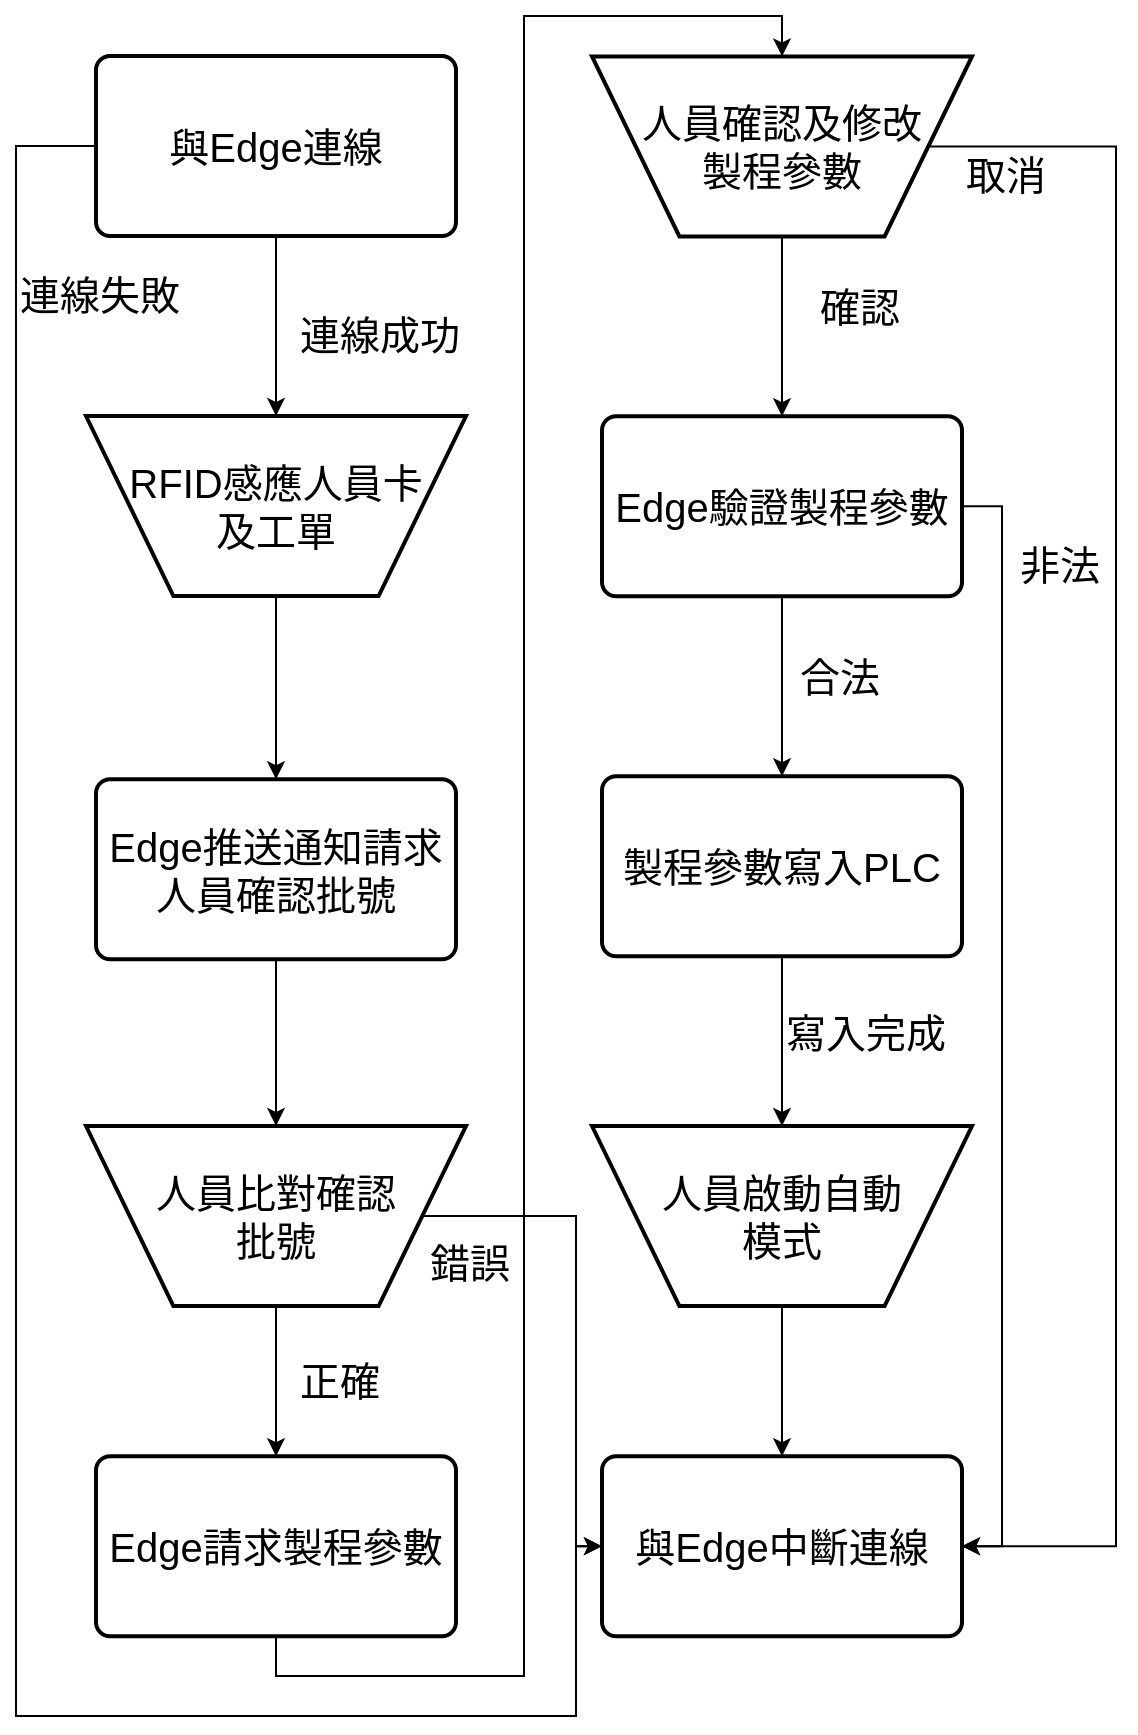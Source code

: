 <mxfile version="10.5.2" type="github"><diagram id="V25u5ZHMWEcy3zKlxVcw" name="第1頁"><mxGraphModel dx="1010" dy="1756" grid="1" gridSize="10" guides="1" tooltips="1" connect="1" arrows="1" fold="1" page="1" pageScale="1" pageWidth="827" pageHeight="1169" math="0" shadow="0"><root><mxCell id="0"/><mxCell id="1" parent="0"/><mxCell id="it0RfhnGmiHE9BNJvmoi-16" style="edgeStyle=orthogonalEdgeStyle;rounded=0;orthogonalLoop=1;jettySize=auto;html=1;entryX=0.5;entryY=0;entryDx=0;entryDy=0;fontSize=20;" edge="1" parent="1" source="it0RfhnGmiHE9BNJvmoi-2" target="it0RfhnGmiHE9BNJvmoi-7"><mxGeometry relative="1" as="geometry"/></mxCell><mxCell id="it0RfhnGmiHE9BNJvmoi-26" style="edgeStyle=orthogonalEdgeStyle;rounded=0;orthogonalLoop=1;jettySize=auto;html=1;entryX=0;entryY=0.5;entryDx=0;entryDy=0;fontSize=20;" edge="1" parent="1" source="it0RfhnGmiHE9BNJvmoi-2" target="it0RfhnGmiHE9BNJvmoi-14"><mxGeometry relative="1" as="geometry"><Array as="points"><mxPoint x="30" y="-1075"/><mxPoint x="30" y="-290"/><mxPoint x="310" y="-290"/><mxPoint x="310" y="-375"/></Array></mxGeometry></mxCell><mxCell id="it0RfhnGmiHE9BNJvmoi-2" value="&lt;font style=&quot;font-size: 20px&quot;&gt;與Edge連線&lt;/font&gt;" style="rounded=1;whiteSpace=wrap;html=1;absoluteArcSize=1;arcSize=14;strokeWidth=2;" vertex="1" parent="1"><mxGeometry x="70" y="-1120" width="180" height="90" as="geometry"/></mxCell><mxCell id="it0RfhnGmiHE9BNJvmoi-5" value="&lt;font style=&quot;font-size: 20px&quot;&gt;連線成功&lt;/font&gt;" style="text;html=1;resizable=0;points=[];autosize=1;align=left;verticalAlign=top;spacingTop=-4;" vertex="1" parent="1"><mxGeometry x="170" y="-995" width="100" height="20" as="geometry"/></mxCell><mxCell id="it0RfhnGmiHE9BNJvmoi-17" style="edgeStyle=orthogonalEdgeStyle;rounded=0;orthogonalLoop=1;jettySize=auto;html=1;entryX=0.5;entryY=0;entryDx=0;entryDy=0;fontSize=20;" edge="1" parent="1" source="it0RfhnGmiHE9BNJvmoi-7" target="it0RfhnGmiHE9BNJvmoi-8"><mxGeometry relative="1" as="geometry"/></mxCell><mxCell id="it0RfhnGmiHE9BNJvmoi-7" value="&lt;span style=&quot;font-size: 20px;&quot;&gt;RFID感應人員卡&lt;/span&gt;&lt;br style=&quot;font-size: 20px;&quot;&gt;&lt;span style=&quot;font-size: 20px;&quot;&gt;及工單&lt;/span&gt;" style="verticalLabelPosition=middle;verticalAlign=middle;html=1;strokeWidth=2;shape=trapezoid;perimeter=trapezoidPerimeter;whiteSpace=wrap;size=0.23;arcSize=10;flipV=1;labelPosition=center;align=center;fontSize=20;" vertex="1" parent="1"><mxGeometry x="65" y="-940" width="190" height="90" as="geometry"/></mxCell><mxCell id="it0RfhnGmiHE9BNJvmoi-19" style="edgeStyle=orthogonalEdgeStyle;rounded=0;orthogonalLoop=1;jettySize=auto;html=1;fontSize=20;" edge="1" parent="1" source="it0RfhnGmiHE9BNJvmoi-8" target="it0RfhnGmiHE9BNJvmoi-9"><mxGeometry relative="1" as="geometry"/></mxCell><mxCell id="it0RfhnGmiHE9BNJvmoi-8" value="&lt;span style=&quot;font-size: 20px&quot;&gt;Edge推送通知請求人員確認批號&lt;/span&gt;" style="rounded=1;whiteSpace=wrap;html=1;absoluteArcSize=1;arcSize=14;strokeWidth=2;" vertex="1" parent="1"><mxGeometry x="70" y="-758.4" width="180" height="90" as="geometry"/></mxCell><mxCell id="it0RfhnGmiHE9BNJvmoi-20" style="edgeStyle=orthogonalEdgeStyle;rounded=0;orthogonalLoop=1;jettySize=auto;html=1;fontSize=20;" edge="1" parent="1" source="it0RfhnGmiHE9BNJvmoi-9" target="it0RfhnGmiHE9BNJvmoi-10"><mxGeometry relative="1" as="geometry"/></mxCell><mxCell id="it0RfhnGmiHE9BNJvmoi-29" style="edgeStyle=orthogonalEdgeStyle;rounded=0;orthogonalLoop=1;jettySize=auto;html=1;entryX=0;entryY=0.5;entryDx=0;entryDy=0;fontSize=20;" edge="1" parent="1" source="it0RfhnGmiHE9BNJvmoi-9" target="it0RfhnGmiHE9BNJvmoi-14"><mxGeometry relative="1" as="geometry"><Array as="points"><mxPoint x="310" y="-540"/><mxPoint x="310" y="-375"/></Array></mxGeometry></mxCell><mxCell id="it0RfhnGmiHE9BNJvmoi-9" value="人員比對確認&lt;br&gt;批號" style="verticalLabelPosition=middle;verticalAlign=middle;html=1;strokeWidth=2;shape=trapezoid;perimeter=trapezoidPerimeter;whiteSpace=wrap;size=0.23;arcSize=10;flipV=1;labelPosition=center;align=center;fontSize=20;" vertex="1" parent="1"><mxGeometry x="65" y="-585" width="190" height="90" as="geometry"/></mxCell><mxCell id="it0RfhnGmiHE9BNJvmoi-21" style="edgeStyle=orthogonalEdgeStyle;rounded=0;orthogonalLoop=1;jettySize=auto;html=1;fontSize=20;entryX=0.5;entryY=0;entryDx=0;entryDy=0;" edge="1" parent="1" source="it0RfhnGmiHE9BNJvmoi-10" target="it0RfhnGmiHE9BNJvmoi-11"><mxGeometry relative="1" as="geometry"><mxPoint x="280" y="-1151.6" as="targetPoint"/><Array as="points"><mxPoint x="160" y="-310"/><mxPoint x="284" y="-310"/><mxPoint x="284" y="-1140"/><mxPoint x="413" y="-1140"/></Array></mxGeometry></mxCell><mxCell id="it0RfhnGmiHE9BNJvmoi-10" value="&lt;span&gt;&lt;font style=&quot;font-size: 20px&quot;&gt;Edge請求製程參數&lt;/font&gt;&lt;/span&gt;" style="rounded=1;whiteSpace=wrap;html=1;absoluteArcSize=1;arcSize=14;strokeWidth=2;" vertex="1" parent="1"><mxGeometry x="70" y="-419.9" width="180" height="90" as="geometry"/></mxCell><mxCell id="it0RfhnGmiHE9BNJvmoi-22" style="edgeStyle=orthogonalEdgeStyle;rounded=0;orthogonalLoop=1;jettySize=auto;html=1;fontSize=20;" edge="1" parent="1" source="it0RfhnGmiHE9BNJvmoi-11" target="it0RfhnGmiHE9BNJvmoi-12"><mxGeometry relative="1" as="geometry"/></mxCell><mxCell id="it0RfhnGmiHE9BNJvmoi-25" style="edgeStyle=orthogonalEdgeStyle;rounded=0;orthogonalLoop=1;jettySize=auto;html=1;entryX=1;entryY=0.5;entryDx=0;entryDy=0;fontSize=20;" edge="1" parent="1" source="it0RfhnGmiHE9BNJvmoi-11" target="it0RfhnGmiHE9BNJvmoi-14"><mxGeometry relative="1" as="geometry"><Array as="points"><mxPoint x="580" y="-1075"/><mxPoint x="580" y="-375"/></Array></mxGeometry></mxCell><mxCell id="it0RfhnGmiHE9BNJvmoi-11" value="人員確認及修改&lt;br&gt;製程參數&lt;br&gt;" style="verticalLabelPosition=middle;verticalAlign=middle;html=1;strokeWidth=2;shape=trapezoid;perimeter=trapezoidPerimeter;whiteSpace=wrap;size=0.23;arcSize=10;flipV=1;labelPosition=center;align=center;fontSize=20;" vertex="1" parent="1"><mxGeometry x="318" y="-1119.8" width="190" height="90" as="geometry"/></mxCell><mxCell id="it0RfhnGmiHE9BNJvmoi-32" style="edgeStyle=orthogonalEdgeStyle;rounded=0;orthogonalLoop=1;jettySize=auto;html=1;entryX=0.5;entryY=0;entryDx=0;entryDy=0;fontSize=20;" edge="1" parent="1" source="it0RfhnGmiHE9BNJvmoi-12" target="it0RfhnGmiHE9BNJvmoi-13"><mxGeometry relative="1" as="geometry"/></mxCell><mxCell id="it0RfhnGmiHE9BNJvmoi-34" style="edgeStyle=orthogonalEdgeStyle;rounded=0;orthogonalLoop=1;jettySize=auto;html=1;entryX=1;entryY=0.5;entryDx=0;entryDy=0;fontSize=20;" edge="1" parent="1" source="it0RfhnGmiHE9BNJvmoi-12" target="it0RfhnGmiHE9BNJvmoi-14"><mxGeometry relative="1" as="geometry"><Array as="points"><mxPoint x="523" y="-895"/><mxPoint x="523" y="-375"/></Array></mxGeometry></mxCell><mxCell id="it0RfhnGmiHE9BNJvmoi-12" value="&lt;span&gt;&lt;font style=&quot;font-size: 20px&quot;&gt;Edge驗證製程參數&lt;/font&gt;&lt;/span&gt;" style="rounded=1;whiteSpace=wrap;html=1;absoluteArcSize=1;arcSize=14;strokeWidth=2;" vertex="1" parent="1"><mxGeometry x="323" y="-939.9" width="180" height="90" as="geometry"/></mxCell><mxCell id="it0RfhnGmiHE9BNJvmoi-36" style="edgeStyle=orthogonalEdgeStyle;rounded=0;orthogonalLoop=1;jettySize=auto;html=1;fontSize=20;" edge="1" parent="1" source="it0RfhnGmiHE9BNJvmoi-13" target="it0RfhnGmiHE9BNJvmoi-15"><mxGeometry relative="1" as="geometry"/></mxCell><mxCell id="it0RfhnGmiHE9BNJvmoi-13" value="&lt;span&gt;&lt;font style=&quot;font-size: 20px&quot;&gt;製程參數寫入PLC&lt;/font&gt;&lt;/span&gt;" style="rounded=1;whiteSpace=wrap;html=1;absoluteArcSize=1;arcSize=14;strokeWidth=2;" vertex="1" parent="1"><mxGeometry x="323" y="-759.9" width="180" height="90" as="geometry"/></mxCell><mxCell id="it0RfhnGmiHE9BNJvmoi-14" value="&lt;span&gt;&lt;font style=&quot;font-size: 20px&quot;&gt;與Edge中斷連線&lt;/font&gt;&lt;/span&gt;" style="rounded=1;whiteSpace=wrap;html=1;absoluteArcSize=1;arcSize=14;strokeWidth=2;" vertex="1" parent="1"><mxGeometry x="323" y="-419.9" width="180" height="90" as="geometry"/></mxCell><mxCell id="it0RfhnGmiHE9BNJvmoi-37" style="edgeStyle=orthogonalEdgeStyle;rounded=0;orthogonalLoop=1;jettySize=auto;html=1;fontSize=20;" edge="1" parent="1" source="it0RfhnGmiHE9BNJvmoi-15" target="it0RfhnGmiHE9BNJvmoi-14"><mxGeometry relative="1" as="geometry"/></mxCell><mxCell id="it0RfhnGmiHE9BNJvmoi-15" value="人員啟動自動&lt;br&gt;模式&lt;br&gt;" style="verticalLabelPosition=middle;verticalAlign=middle;html=1;strokeWidth=2;shape=trapezoid;perimeter=trapezoidPerimeter;whiteSpace=wrap;size=0.23;arcSize=10;flipV=1;labelPosition=center;align=center;fontSize=20;" vertex="1" parent="1"><mxGeometry x="318" y="-585" width="190" height="90" as="geometry"/></mxCell><mxCell id="it0RfhnGmiHE9BNJvmoi-23" value="確認" style="text;html=1;resizable=0;points=[];autosize=1;align=left;verticalAlign=top;spacingTop=-4;fontSize=20;" vertex="1" parent="1"><mxGeometry x="430" y="-1009" width="60" height="30" as="geometry"/></mxCell><mxCell id="it0RfhnGmiHE9BNJvmoi-24" value="取消" style="text;html=1;resizable=0;points=[];autosize=1;align=left;verticalAlign=top;spacingTop=-4;fontSize=20;" vertex="1" parent="1"><mxGeometry x="503" y="-1075" width="60" height="30" as="geometry"/></mxCell><mxCell id="it0RfhnGmiHE9BNJvmoi-27" value="連線失敗" style="text;html=1;fontSize=20;" vertex="1" parent="1"><mxGeometry x="30" y="-1019" width="110" height="40" as="geometry"/></mxCell><mxCell id="it0RfhnGmiHE9BNJvmoi-28" value="正確" style="text;html=1;resizable=0;points=[];autosize=1;align=left;verticalAlign=top;spacingTop=-4;fontSize=20;" vertex="1" parent="1"><mxGeometry x="170" y="-472.5" width="60" height="30" as="geometry"/></mxCell><mxCell id="it0RfhnGmiHE9BNJvmoi-30" value="錯誤" style="text;html=1;fontSize=20;" vertex="1" parent="1"><mxGeometry x="235" y="-535" width="70" height="40" as="geometry"/></mxCell><mxCell id="it0RfhnGmiHE9BNJvmoi-33" value="合法" style="text;html=1;resizable=0;points=[];autosize=1;align=left;verticalAlign=top;spacingTop=-4;fontSize=20;" vertex="1" parent="1"><mxGeometry x="420" y="-824" width="60" height="30" as="geometry"/></mxCell><mxCell id="it0RfhnGmiHE9BNJvmoi-35" value="非法" style="text;html=1;resizable=0;points=[];autosize=1;align=left;verticalAlign=top;spacingTop=-4;fontSize=20;" vertex="1" parent="1"><mxGeometry x="530" y="-880" width="60" height="30" as="geometry"/></mxCell><mxCell id="it0RfhnGmiHE9BNJvmoi-38" value="寫入完成" style="text;html=1;resizable=0;points=[];autosize=1;align=left;verticalAlign=top;spacingTop=-4;fontSize=20;" vertex="1" parent="1"><mxGeometry x="413" y="-646" width="100" height="30" as="geometry"/></mxCell></root></mxGraphModel></diagram></mxfile>
